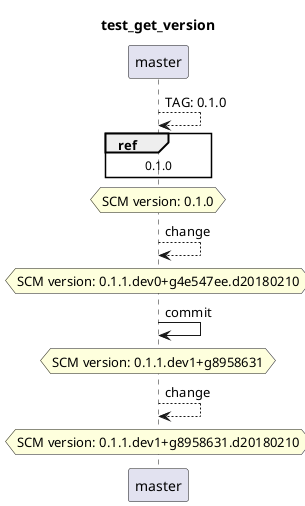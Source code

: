 @startuml
title test_get_version
skinparam ParticipantPadding 20
skinparam BoxPadding 10
participant master
master --> master: TAG: 0.1.0
ref over master: 0.1.0
hnote over master: SCM version: 0.1.0
master --> master: change
hnote over master: SCM version: 0.1.1.dev0+g4e547ee.d20180210
master -> master: commit
hnote over master: SCM version: 0.1.1.dev1+g8958631
master --> master: change
hnote over master: SCM version: 0.1.1.dev1+g8958631.d20180210
@enduml
